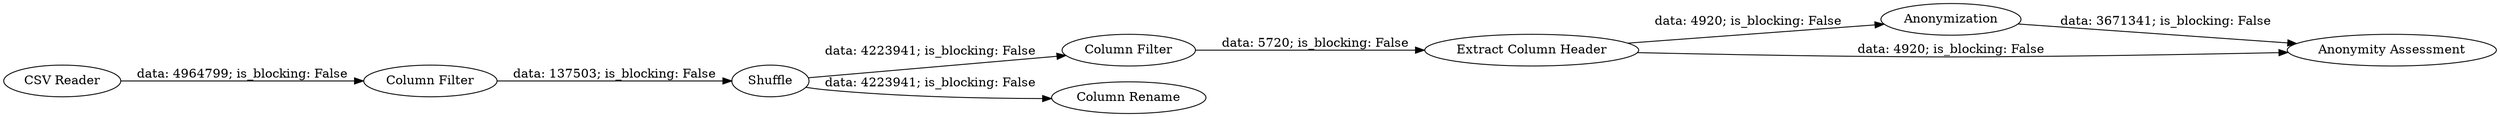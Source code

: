 digraph {
	"6888797843435029719_3" [label=Shuffle]
	"6888797843435029719_6" [label=Anonymization]
	"6888797843435029719_8" [label="Column Filter"]
	"6888797843435029719_7" [label="Anonymity Assessment"]
	"6888797843435029719_1" [label="CSV Reader"]
	"6888797843435029719_2" [label="Column Filter"]
	"6888797843435029719_4" [label="Column Rename"]
	"6888797843435029719_5" [label="Extract Column Header"]
	"6888797843435029719_3" -> "6888797843435029719_8" [label="data: 4223941; is_blocking: False"]
	"6888797843435029719_5" -> "6888797843435029719_6" [label="data: 4920; is_blocking: False"]
	"6888797843435029719_3" -> "6888797843435029719_4" [label="data: 4223941; is_blocking: False"]
	"6888797843435029719_6" -> "6888797843435029719_7" [label="data: 3671341; is_blocking: False"]
	"6888797843435029719_5" -> "6888797843435029719_7" [label="data: 4920; is_blocking: False"]
	"6888797843435029719_2" -> "6888797843435029719_3" [label="data: 137503; is_blocking: False"]
	"6888797843435029719_8" -> "6888797843435029719_5" [label="data: 5720; is_blocking: False"]
	"6888797843435029719_1" -> "6888797843435029719_2" [label="data: 4964799; is_blocking: False"]
	rankdir=LR
}
